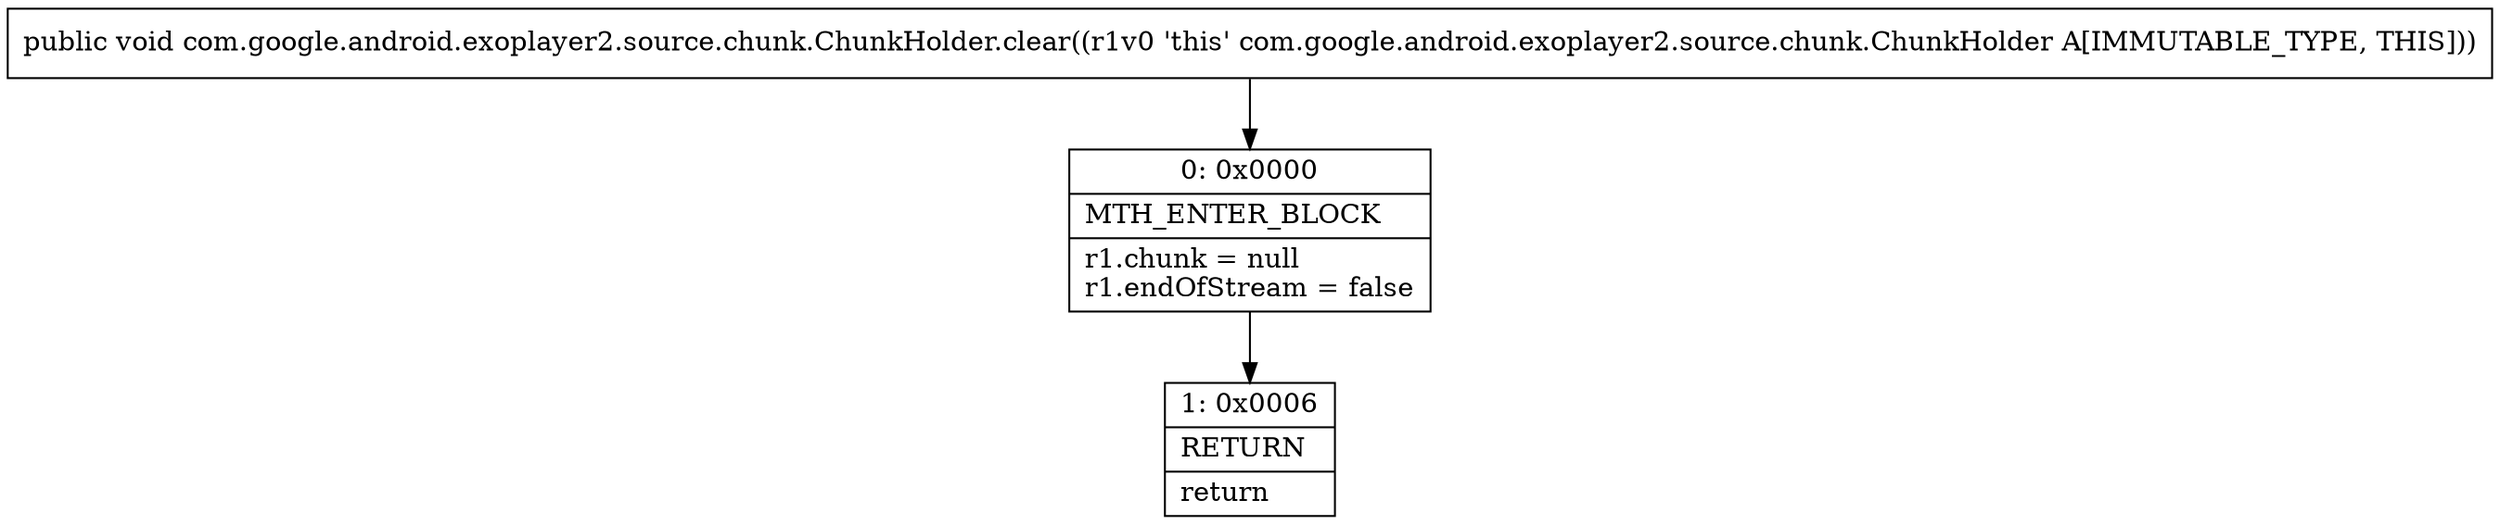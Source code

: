 digraph "CFG forcom.google.android.exoplayer2.source.chunk.ChunkHolder.clear()V" {
Node_0 [shape=record,label="{0\:\ 0x0000|MTH_ENTER_BLOCK\l|r1.chunk = null\lr1.endOfStream = false\l}"];
Node_1 [shape=record,label="{1\:\ 0x0006|RETURN\l|return\l}"];
MethodNode[shape=record,label="{public void com.google.android.exoplayer2.source.chunk.ChunkHolder.clear((r1v0 'this' com.google.android.exoplayer2.source.chunk.ChunkHolder A[IMMUTABLE_TYPE, THIS])) }"];
MethodNode -> Node_0;
Node_0 -> Node_1;
}

